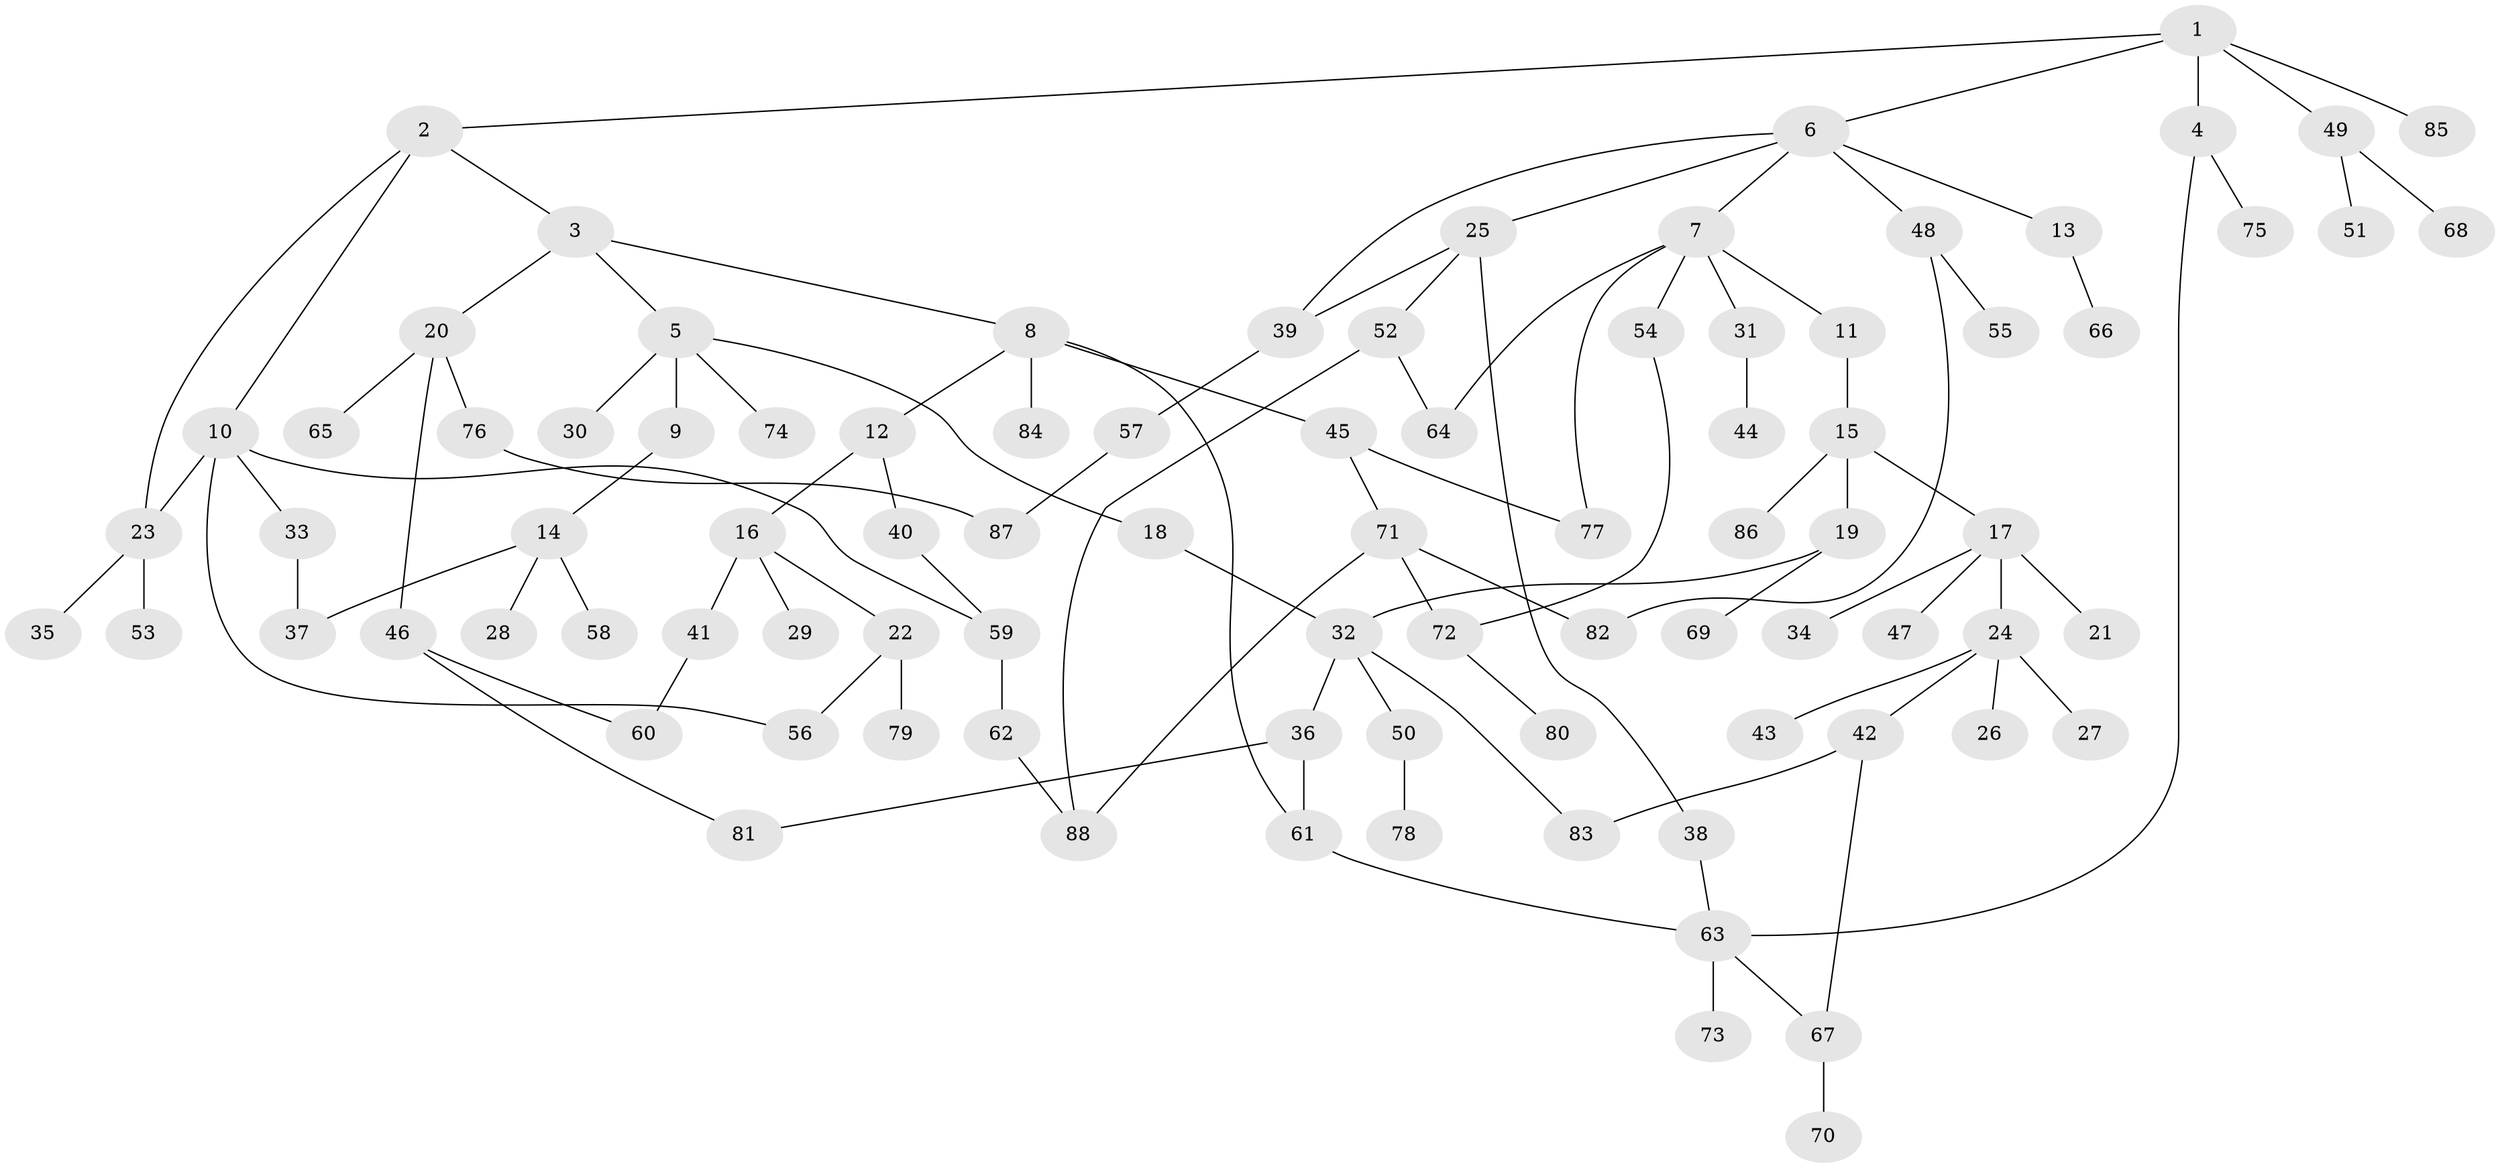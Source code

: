 // Generated by graph-tools (version 1.1) at 2025/10/02/27/25 16:10:54]
// undirected, 88 vertices, 107 edges
graph export_dot {
graph [start="1"]
  node [color=gray90,style=filled];
  1;
  2;
  3;
  4;
  5;
  6;
  7;
  8;
  9;
  10;
  11;
  12;
  13;
  14;
  15;
  16;
  17;
  18;
  19;
  20;
  21;
  22;
  23;
  24;
  25;
  26;
  27;
  28;
  29;
  30;
  31;
  32;
  33;
  34;
  35;
  36;
  37;
  38;
  39;
  40;
  41;
  42;
  43;
  44;
  45;
  46;
  47;
  48;
  49;
  50;
  51;
  52;
  53;
  54;
  55;
  56;
  57;
  58;
  59;
  60;
  61;
  62;
  63;
  64;
  65;
  66;
  67;
  68;
  69;
  70;
  71;
  72;
  73;
  74;
  75;
  76;
  77;
  78;
  79;
  80;
  81;
  82;
  83;
  84;
  85;
  86;
  87;
  88;
  1 -- 2;
  1 -- 4;
  1 -- 6;
  1 -- 49;
  1 -- 85;
  2 -- 3;
  2 -- 10;
  2 -- 23;
  3 -- 5;
  3 -- 8;
  3 -- 20;
  4 -- 63;
  4 -- 75;
  5 -- 9;
  5 -- 18;
  5 -- 30;
  5 -- 74;
  6 -- 7;
  6 -- 13;
  6 -- 25;
  6 -- 48;
  6 -- 39;
  7 -- 11;
  7 -- 31;
  7 -- 54;
  7 -- 77;
  7 -- 64;
  8 -- 12;
  8 -- 45;
  8 -- 84;
  8 -- 61;
  9 -- 14;
  10 -- 23;
  10 -- 33;
  10 -- 56;
  10 -- 59;
  11 -- 15;
  12 -- 16;
  12 -- 40;
  13 -- 66;
  14 -- 28;
  14 -- 37;
  14 -- 58;
  15 -- 17;
  15 -- 19;
  15 -- 86;
  16 -- 22;
  16 -- 29;
  16 -- 41;
  17 -- 21;
  17 -- 24;
  17 -- 34;
  17 -- 47;
  18 -- 32;
  19 -- 69;
  19 -- 32;
  20 -- 46;
  20 -- 65;
  20 -- 76;
  22 -- 79;
  22 -- 56;
  23 -- 35;
  23 -- 53;
  24 -- 26;
  24 -- 27;
  24 -- 42;
  24 -- 43;
  25 -- 38;
  25 -- 39;
  25 -- 52;
  31 -- 44;
  32 -- 36;
  32 -- 50;
  32 -- 83;
  33 -- 37;
  36 -- 61;
  36 -- 81;
  38 -- 63;
  39 -- 57;
  40 -- 59;
  41 -- 60;
  42 -- 67;
  42 -- 83;
  45 -- 71;
  45 -- 77;
  46 -- 60;
  46 -- 81;
  48 -- 55;
  48 -- 82;
  49 -- 51;
  49 -- 68;
  50 -- 78;
  52 -- 64;
  52 -- 88;
  54 -- 72;
  57 -- 87;
  59 -- 62;
  61 -- 63;
  62 -- 88;
  63 -- 73;
  63 -- 67;
  67 -- 70;
  71 -- 88;
  71 -- 82;
  71 -- 72;
  72 -- 80;
  76 -- 87;
}
